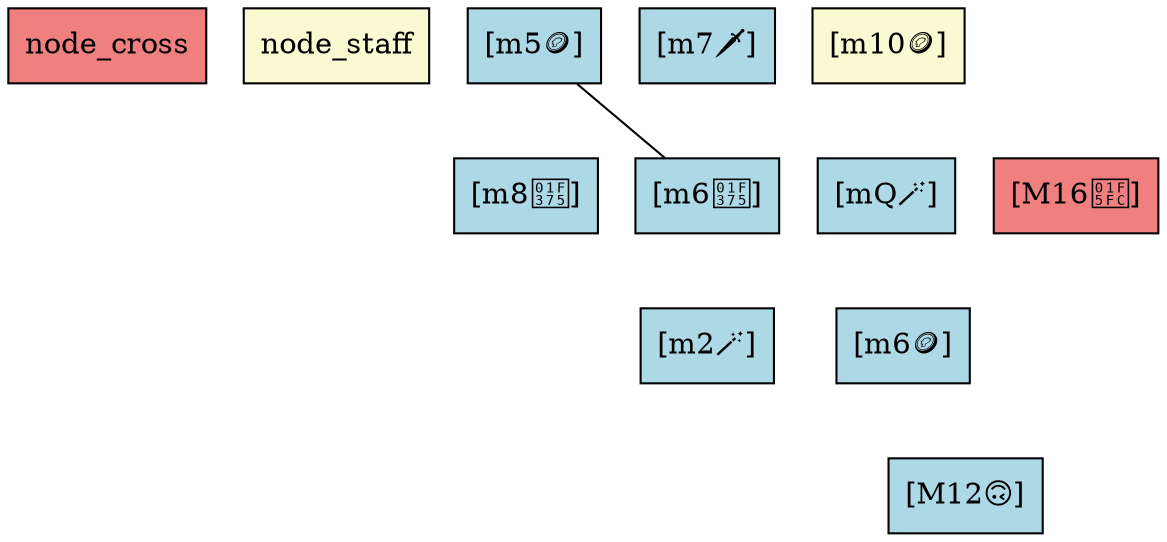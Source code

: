 
digraph CelticCross {
    node [shape=rectangle, style=filled, fillcolor=lightblue];
    edge [style=invis];

    // Define node styles
    node_cross [fillcolor=lightcoral];
    node_staff [fillcolor=lightgoldenrodyellow];

    // Apply styles
    node [style=filled];
    subgraph {
        node [shape=rectangle];
        "[m6🍵]"; "[m5🪙]"; "[m2🪄]"; "[m8🍵]"; "[m7🗡️]"; "[M16🗼]" [style=filled, fillcolor=lightcoral];
        "[M12🙃]"; "[m6🪙]"; "[mQ🪄]"; "[m10🪙]" [style=filled, fillcolor=lightgoldenrodyellow];
    }

    // The Staff
    "[m10🪙]" -> "[mQ🪄]" -> "[m6🪙]" -> "[M12🙃]";

    // The Cross
    { rank=same; "[m8🍵]"; "[m6🍵]"; "[M16🗼]"; }
    "[m8🍵]" -> "[m6🍵]" -> "[M16🗼]";
    "[m7🗡️]" -> "[m6🍵]" -> "[m2🪄]";
    "[m5🪙]" -> "[m6🍵]" [style=solid, dir=none, constraint=false];

    // Connect Cross to Staff
    "[M16🗼]" -> "[M12🙃]" [minlen=2];
}